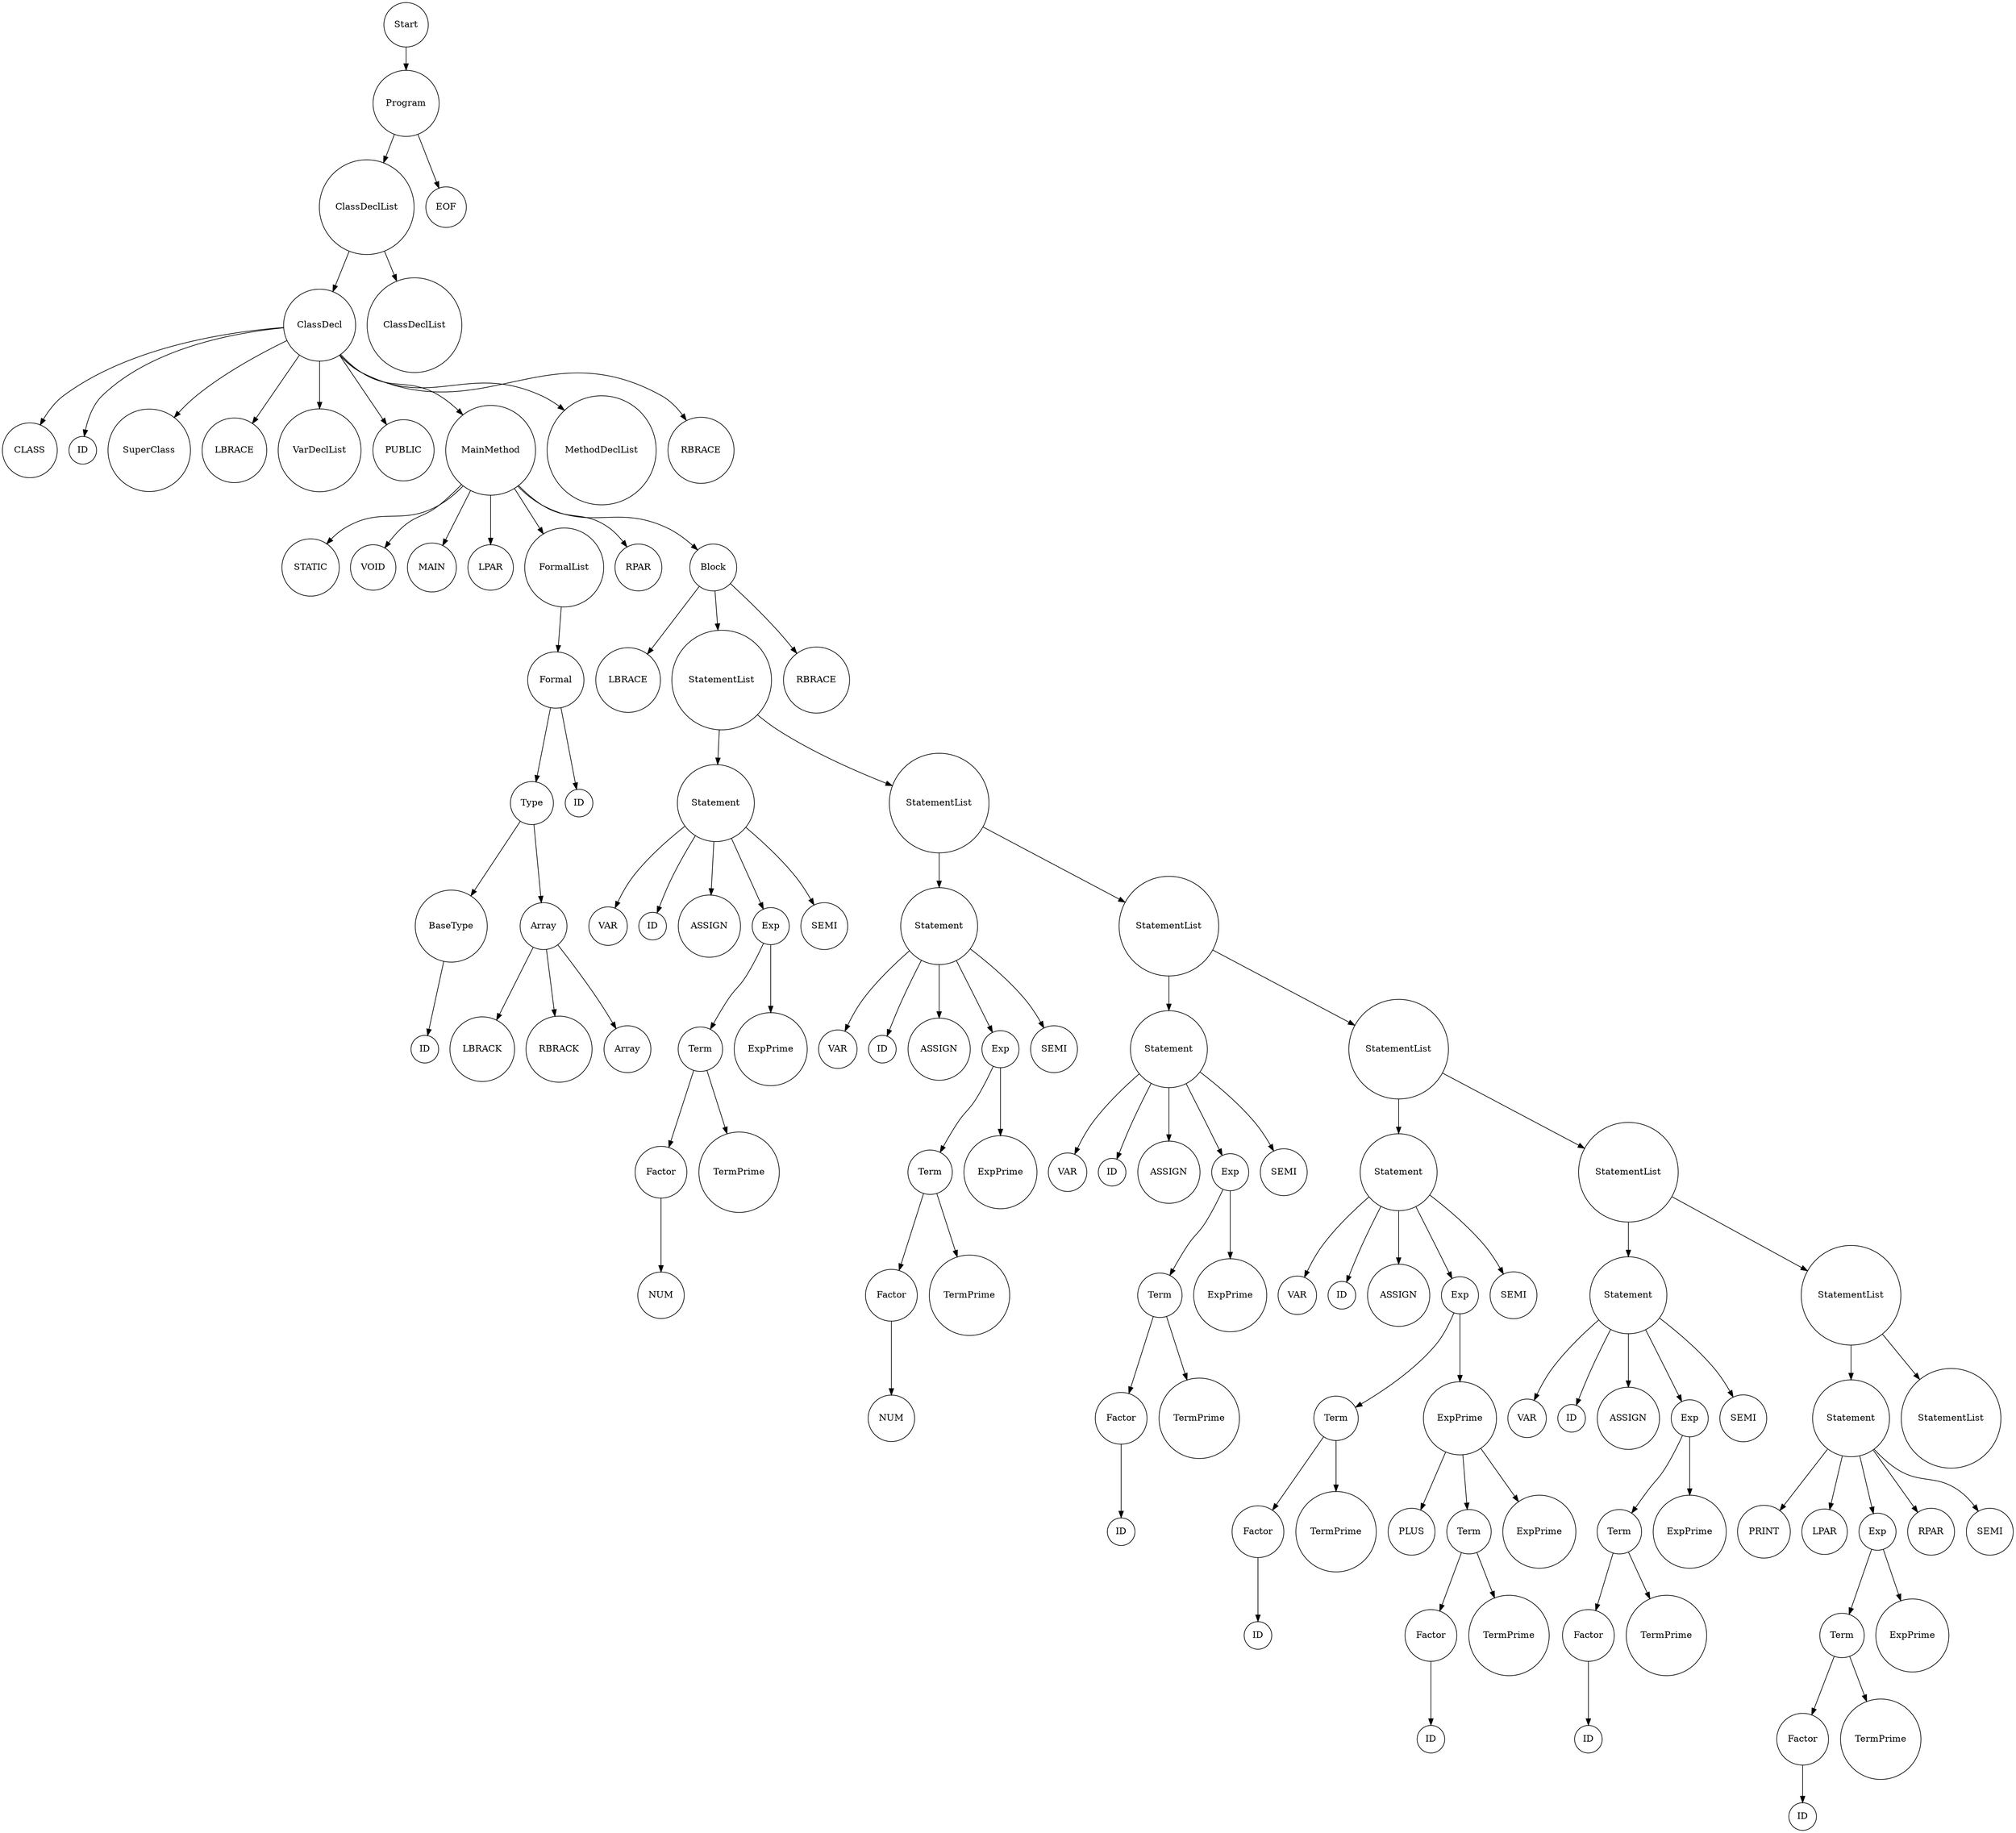 digraph G {
            rankdir=TB; // Tree-like top-bottom orientation
            node [shape=circle];
              node0 [label="Start"];
  node0_0 [label="Program"];
  node0 -> node0_0;
  node0_0_0 [label="ClassDeclList"];
  node0_0 -> node0_0_0;
  node0_0_0_0 [label="ClassDecl"];
  node0_0_0 -> node0_0_0_0;
  node0_0_0_0_0 [label="CLASS"];
  node0_0_0_0 -> node0_0_0_0_0;
  node0_0_0_0_1 [label="ID"];
  node0_0_0_0 -> node0_0_0_0_1;
  node0_0_0_0_2 [label="SuperClass"];
  node0_0_0_0 -> node0_0_0_0_2;
  node0_0_0_0_3 [label="LBRACE"];
  node0_0_0_0 -> node0_0_0_0_3;
  node0_0_0_0_4 [label="VarDeclList"];
  node0_0_0_0 -> node0_0_0_0_4;
  node0_0_0_0_5 [label="PUBLIC"];
  node0_0_0_0 -> node0_0_0_0_5;
  node0_0_0_0_6 [label="MainMethod"];
  node0_0_0_0 -> node0_0_0_0_6;
  node0_0_0_0_6_0 [label="STATIC"];
  node0_0_0_0_6 -> node0_0_0_0_6_0;
  node0_0_0_0_6_1 [label="VOID"];
  node0_0_0_0_6 -> node0_0_0_0_6_1;
  node0_0_0_0_6_2 [label="MAIN"];
  node0_0_0_0_6 -> node0_0_0_0_6_2;
  node0_0_0_0_6_3 [label="LPAR"];
  node0_0_0_0_6 -> node0_0_0_0_6_3;
  node0_0_0_0_6_4 [label="FormalList"];
  node0_0_0_0_6 -> node0_0_0_0_6_4;
  node0_0_0_0_6_4_0 [label="Formal"];
  node0_0_0_0_6_4 -> node0_0_0_0_6_4_0;
  node0_0_0_0_6_4_0_0 [label="Type"];
  node0_0_0_0_6_4_0 -> node0_0_0_0_6_4_0_0;
  node0_0_0_0_6_4_0_0_0 [label="BaseType"];
  node0_0_0_0_6_4_0_0 -> node0_0_0_0_6_4_0_0_0;
  node0_0_0_0_6_4_0_0_0_0 [label="ID"];
  node0_0_0_0_6_4_0_0_0 -> node0_0_0_0_6_4_0_0_0_0;
  node0_0_0_0_6_4_0_0_1 [label="Array"];
  node0_0_0_0_6_4_0_0 -> node0_0_0_0_6_4_0_0_1;
  node0_0_0_0_6_4_0_0_1_0 [label="LBRACK"];
  node0_0_0_0_6_4_0_0_1 -> node0_0_0_0_6_4_0_0_1_0;
  node0_0_0_0_6_4_0_0_1_1 [label="RBRACK"];
  node0_0_0_0_6_4_0_0_1 -> node0_0_0_0_6_4_0_0_1_1;
  node0_0_0_0_6_4_0_0_1_2 [label="Array"];
  node0_0_0_0_6_4_0_0_1 -> node0_0_0_0_6_4_0_0_1_2;
  node0_0_0_0_6_4_0_1 [label="ID"];
  node0_0_0_0_6_4_0 -> node0_0_0_0_6_4_0_1;
  node0_0_0_0_6_5 [label="RPAR"];
  node0_0_0_0_6 -> node0_0_0_0_6_5;
  node0_0_0_0_6_6 [label="Block"];
  node0_0_0_0_6 -> node0_0_0_0_6_6;
  node0_0_0_0_6_6_0 [label="LBRACE"];
  node0_0_0_0_6_6 -> node0_0_0_0_6_6_0;
  node0_0_0_0_6_6_1 [label="StatementList"];
  node0_0_0_0_6_6 -> node0_0_0_0_6_6_1;
  node0_0_0_0_6_6_1_0 [label="Statement"];
  node0_0_0_0_6_6_1 -> node0_0_0_0_6_6_1_0;
  node0_0_0_0_6_6_1_0_0 [label="VAR"];
  node0_0_0_0_6_6_1_0 -> node0_0_0_0_6_6_1_0_0;
  node0_0_0_0_6_6_1_0_1 [label="ID"];
  node0_0_0_0_6_6_1_0 -> node0_0_0_0_6_6_1_0_1;
  node0_0_0_0_6_6_1_0_2 [label="ASSIGN"];
  node0_0_0_0_6_6_1_0 -> node0_0_0_0_6_6_1_0_2;
  node0_0_0_0_6_6_1_0_3 [label="Exp"];
  node0_0_0_0_6_6_1_0 -> node0_0_0_0_6_6_1_0_3;
  node0_0_0_0_6_6_1_0_3_0 [label="Term"];
  node0_0_0_0_6_6_1_0_3 -> node0_0_0_0_6_6_1_0_3_0;
  node0_0_0_0_6_6_1_0_3_0_0 [label="Factor"];
  node0_0_0_0_6_6_1_0_3_0 -> node0_0_0_0_6_6_1_0_3_0_0;
  node0_0_0_0_6_6_1_0_3_0_0_0 [label="NUM"];
  node0_0_0_0_6_6_1_0_3_0_0 -> node0_0_0_0_6_6_1_0_3_0_0_0;
  node0_0_0_0_6_6_1_0_3_0_1 [label="TermPrime"];
  node0_0_0_0_6_6_1_0_3_0 -> node0_0_0_0_6_6_1_0_3_0_1;
  node0_0_0_0_6_6_1_0_3_1 [label="ExpPrime"];
  node0_0_0_0_6_6_1_0_3 -> node0_0_0_0_6_6_1_0_3_1;
  node0_0_0_0_6_6_1_0_4 [label="SEMI"];
  node0_0_0_0_6_6_1_0 -> node0_0_0_0_6_6_1_0_4;
  node0_0_0_0_6_6_1_1 [label="StatementList"];
  node0_0_0_0_6_6_1 -> node0_0_0_0_6_6_1_1;
  node0_0_0_0_6_6_1_1_0 [label="Statement"];
  node0_0_0_0_6_6_1_1 -> node0_0_0_0_6_6_1_1_0;
  node0_0_0_0_6_6_1_1_0_0 [label="VAR"];
  node0_0_0_0_6_6_1_1_0 -> node0_0_0_0_6_6_1_1_0_0;
  node0_0_0_0_6_6_1_1_0_1 [label="ID"];
  node0_0_0_0_6_6_1_1_0 -> node0_0_0_0_6_6_1_1_0_1;
  node0_0_0_0_6_6_1_1_0_2 [label="ASSIGN"];
  node0_0_0_0_6_6_1_1_0 -> node0_0_0_0_6_6_1_1_0_2;
  node0_0_0_0_6_6_1_1_0_3 [label="Exp"];
  node0_0_0_0_6_6_1_1_0 -> node0_0_0_0_6_6_1_1_0_3;
  node0_0_0_0_6_6_1_1_0_3_0 [label="Term"];
  node0_0_0_0_6_6_1_1_0_3 -> node0_0_0_0_6_6_1_1_0_3_0;
  node0_0_0_0_6_6_1_1_0_3_0_0 [label="Factor"];
  node0_0_0_0_6_6_1_1_0_3_0 -> node0_0_0_0_6_6_1_1_0_3_0_0;
  node0_0_0_0_6_6_1_1_0_3_0_0_0 [label="NUM"];
  node0_0_0_0_6_6_1_1_0_3_0_0 -> node0_0_0_0_6_6_1_1_0_3_0_0_0;
  node0_0_0_0_6_6_1_1_0_3_0_1 [label="TermPrime"];
  node0_0_0_0_6_6_1_1_0_3_0 -> node0_0_0_0_6_6_1_1_0_3_0_1;
  node0_0_0_0_6_6_1_1_0_3_1 [label="ExpPrime"];
  node0_0_0_0_6_6_1_1_0_3 -> node0_0_0_0_6_6_1_1_0_3_1;
  node0_0_0_0_6_6_1_1_0_4 [label="SEMI"];
  node0_0_0_0_6_6_1_1_0 -> node0_0_0_0_6_6_1_1_0_4;
  node0_0_0_0_6_6_1_1_1 [label="StatementList"];
  node0_0_0_0_6_6_1_1 -> node0_0_0_0_6_6_1_1_1;
  node0_0_0_0_6_6_1_1_1_0 [label="Statement"];
  node0_0_0_0_6_6_1_1_1 -> node0_0_0_0_6_6_1_1_1_0;
  node0_0_0_0_6_6_1_1_1_0_0 [label="VAR"];
  node0_0_0_0_6_6_1_1_1_0 -> node0_0_0_0_6_6_1_1_1_0_0;
  node0_0_0_0_6_6_1_1_1_0_1 [label="ID"];
  node0_0_0_0_6_6_1_1_1_0 -> node0_0_0_0_6_6_1_1_1_0_1;
  node0_0_0_0_6_6_1_1_1_0_2 [label="ASSIGN"];
  node0_0_0_0_6_6_1_1_1_0 -> node0_0_0_0_6_6_1_1_1_0_2;
  node0_0_0_0_6_6_1_1_1_0_3 [label="Exp"];
  node0_0_0_0_6_6_1_1_1_0 -> node0_0_0_0_6_6_1_1_1_0_3;
  node0_0_0_0_6_6_1_1_1_0_3_0 [label="Term"];
  node0_0_0_0_6_6_1_1_1_0_3 -> node0_0_0_0_6_6_1_1_1_0_3_0;
  node0_0_0_0_6_6_1_1_1_0_3_0_0 [label="Factor"];
  node0_0_0_0_6_6_1_1_1_0_3_0 -> node0_0_0_0_6_6_1_1_1_0_3_0_0;
  node0_0_0_0_6_6_1_1_1_0_3_0_0_0 [label="ID"];
  node0_0_0_0_6_6_1_1_1_0_3_0_0 -> node0_0_0_0_6_6_1_1_1_0_3_0_0_0;
  node0_0_0_0_6_6_1_1_1_0_3_0_1 [label="TermPrime"];
  node0_0_0_0_6_6_1_1_1_0_3_0 -> node0_0_0_0_6_6_1_1_1_0_3_0_1;
  node0_0_0_0_6_6_1_1_1_0_3_1 [label="ExpPrime"];
  node0_0_0_0_6_6_1_1_1_0_3 -> node0_0_0_0_6_6_1_1_1_0_3_1;
  node0_0_0_0_6_6_1_1_1_0_4 [label="SEMI"];
  node0_0_0_0_6_6_1_1_1_0 -> node0_0_0_0_6_6_1_1_1_0_4;
  node0_0_0_0_6_6_1_1_1_1 [label="StatementList"];
  node0_0_0_0_6_6_1_1_1 -> node0_0_0_0_6_6_1_1_1_1;
  node0_0_0_0_6_6_1_1_1_1_0 [label="Statement"];
  node0_0_0_0_6_6_1_1_1_1 -> node0_0_0_0_6_6_1_1_1_1_0;
  node0_0_0_0_6_6_1_1_1_1_0_0 [label="VAR"];
  node0_0_0_0_6_6_1_1_1_1_0 -> node0_0_0_0_6_6_1_1_1_1_0_0;
  node0_0_0_0_6_6_1_1_1_1_0_1 [label="ID"];
  node0_0_0_0_6_6_1_1_1_1_0 -> node0_0_0_0_6_6_1_1_1_1_0_1;
  node0_0_0_0_6_6_1_1_1_1_0_2 [label="ASSIGN"];
  node0_0_0_0_6_6_1_1_1_1_0 -> node0_0_0_0_6_6_1_1_1_1_0_2;
  node0_0_0_0_6_6_1_1_1_1_0_3 [label="Exp"];
  node0_0_0_0_6_6_1_1_1_1_0 -> node0_0_0_0_6_6_1_1_1_1_0_3;
  node0_0_0_0_6_6_1_1_1_1_0_3_0 [label="Term"];
  node0_0_0_0_6_6_1_1_1_1_0_3 -> node0_0_0_0_6_6_1_1_1_1_0_3_0;
  node0_0_0_0_6_6_1_1_1_1_0_3_0_0 [label="Factor"];
  node0_0_0_0_6_6_1_1_1_1_0_3_0 -> node0_0_0_0_6_6_1_1_1_1_0_3_0_0;
  node0_0_0_0_6_6_1_1_1_1_0_3_0_0_0 [label="ID"];
  node0_0_0_0_6_6_1_1_1_1_0_3_0_0 -> node0_0_0_0_6_6_1_1_1_1_0_3_0_0_0;
  node0_0_0_0_6_6_1_1_1_1_0_3_0_1 [label="TermPrime"];
  node0_0_0_0_6_6_1_1_1_1_0_3_0 -> node0_0_0_0_6_6_1_1_1_1_0_3_0_1;
  node0_0_0_0_6_6_1_1_1_1_0_3_1 [label="ExpPrime"];
  node0_0_0_0_6_6_1_1_1_1_0_3 -> node0_0_0_0_6_6_1_1_1_1_0_3_1;
  node0_0_0_0_6_6_1_1_1_1_0_3_1_0 [label="PLUS"];
  node0_0_0_0_6_6_1_1_1_1_0_3_1 -> node0_0_0_0_6_6_1_1_1_1_0_3_1_0;
  node0_0_0_0_6_6_1_1_1_1_0_3_1_1 [label="Term"];
  node0_0_0_0_6_6_1_1_1_1_0_3_1 -> node0_0_0_0_6_6_1_1_1_1_0_3_1_1;
  node0_0_0_0_6_6_1_1_1_1_0_3_1_1_0 [label="Factor"];
  node0_0_0_0_6_6_1_1_1_1_0_3_1_1 -> node0_0_0_0_6_6_1_1_1_1_0_3_1_1_0;
  node0_0_0_0_6_6_1_1_1_1_0_3_1_1_0_0 [label="ID"];
  node0_0_0_0_6_6_1_1_1_1_0_3_1_1_0 -> node0_0_0_0_6_6_1_1_1_1_0_3_1_1_0_0;
  node0_0_0_0_6_6_1_1_1_1_0_3_1_1_1 [label="TermPrime"];
  node0_0_0_0_6_6_1_1_1_1_0_3_1_1 -> node0_0_0_0_6_6_1_1_1_1_0_3_1_1_1;
  node0_0_0_0_6_6_1_1_1_1_0_3_1_2 [label="ExpPrime"];
  node0_0_0_0_6_6_1_1_1_1_0_3_1 -> node0_0_0_0_6_6_1_1_1_1_0_3_1_2;
  node0_0_0_0_6_6_1_1_1_1_0_4 [label="SEMI"];
  node0_0_0_0_6_6_1_1_1_1_0 -> node0_0_0_0_6_6_1_1_1_1_0_4;
  node0_0_0_0_6_6_1_1_1_1_1 [label="StatementList"];
  node0_0_0_0_6_6_1_1_1_1 -> node0_0_0_0_6_6_1_1_1_1_1;
  node0_0_0_0_6_6_1_1_1_1_1_0 [label="Statement"];
  node0_0_0_0_6_6_1_1_1_1_1 -> node0_0_0_0_6_6_1_1_1_1_1_0;
  node0_0_0_0_6_6_1_1_1_1_1_0_0 [label="VAR"];
  node0_0_0_0_6_6_1_1_1_1_1_0 -> node0_0_0_0_6_6_1_1_1_1_1_0_0;
  node0_0_0_0_6_6_1_1_1_1_1_0_1 [label="ID"];
  node0_0_0_0_6_6_1_1_1_1_1_0 -> node0_0_0_0_6_6_1_1_1_1_1_0_1;
  node0_0_0_0_6_6_1_1_1_1_1_0_2 [label="ASSIGN"];
  node0_0_0_0_6_6_1_1_1_1_1_0 -> node0_0_0_0_6_6_1_1_1_1_1_0_2;
  node0_0_0_0_6_6_1_1_1_1_1_0_3 [label="Exp"];
  node0_0_0_0_6_6_1_1_1_1_1_0 -> node0_0_0_0_6_6_1_1_1_1_1_0_3;
  node0_0_0_0_6_6_1_1_1_1_1_0_3_0 [label="Term"];
  node0_0_0_0_6_6_1_1_1_1_1_0_3 -> node0_0_0_0_6_6_1_1_1_1_1_0_3_0;
  node0_0_0_0_6_6_1_1_1_1_1_0_3_0_0 [label="Factor"];
  node0_0_0_0_6_6_1_1_1_1_1_0_3_0 -> node0_0_0_0_6_6_1_1_1_1_1_0_3_0_0;
  node0_0_0_0_6_6_1_1_1_1_1_0_3_0_0_0 [label="ID"];
  node0_0_0_0_6_6_1_1_1_1_1_0_3_0_0 -> node0_0_0_0_6_6_1_1_1_1_1_0_3_0_0_0;
  node0_0_0_0_6_6_1_1_1_1_1_0_3_0_1 [label="TermPrime"];
  node0_0_0_0_6_6_1_1_1_1_1_0_3_0 -> node0_0_0_0_6_6_1_1_1_1_1_0_3_0_1;
  node0_0_0_0_6_6_1_1_1_1_1_0_3_1 [label="ExpPrime"];
  node0_0_0_0_6_6_1_1_1_1_1_0_3 -> node0_0_0_0_6_6_1_1_1_1_1_0_3_1;
  node0_0_0_0_6_6_1_1_1_1_1_0_4 [label="SEMI"];
  node0_0_0_0_6_6_1_1_1_1_1_0 -> node0_0_0_0_6_6_1_1_1_1_1_0_4;
  node0_0_0_0_6_6_1_1_1_1_1_1 [label="StatementList"];
  node0_0_0_0_6_6_1_1_1_1_1 -> node0_0_0_0_6_6_1_1_1_1_1_1;
  node0_0_0_0_6_6_1_1_1_1_1_1_0 [label="Statement"];
  node0_0_0_0_6_6_1_1_1_1_1_1 -> node0_0_0_0_6_6_1_1_1_1_1_1_0;
  node0_0_0_0_6_6_1_1_1_1_1_1_0_0 [label="PRINT"];
  node0_0_0_0_6_6_1_1_1_1_1_1_0 -> node0_0_0_0_6_6_1_1_1_1_1_1_0_0;
  node0_0_0_0_6_6_1_1_1_1_1_1_0_1 [label="LPAR"];
  node0_0_0_0_6_6_1_1_1_1_1_1_0 -> node0_0_0_0_6_6_1_1_1_1_1_1_0_1;
  node0_0_0_0_6_6_1_1_1_1_1_1_0_2 [label="Exp"];
  node0_0_0_0_6_6_1_1_1_1_1_1_0 -> node0_0_0_0_6_6_1_1_1_1_1_1_0_2;
  node0_0_0_0_6_6_1_1_1_1_1_1_0_2_0 [label="Term"];
  node0_0_0_0_6_6_1_1_1_1_1_1_0_2 -> node0_0_0_0_6_6_1_1_1_1_1_1_0_2_0;
  node0_0_0_0_6_6_1_1_1_1_1_1_0_2_0_0 [label="Factor"];
  node0_0_0_0_6_6_1_1_1_1_1_1_0_2_0 -> node0_0_0_0_6_6_1_1_1_1_1_1_0_2_0_0;
  node0_0_0_0_6_6_1_1_1_1_1_1_0_2_0_0_0 [label="ID"];
  node0_0_0_0_6_6_1_1_1_1_1_1_0_2_0_0 -> node0_0_0_0_6_6_1_1_1_1_1_1_0_2_0_0_0;
  node0_0_0_0_6_6_1_1_1_1_1_1_0_2_0_1 [label="TermPrime"];
  node0_0_0_0_6_6_1_1_1_1_1_1_0_2_0 -> node0_0_0_0_6_6_1_1_1_1_1_1_0_2_0_1;
  node0_0_0_0_6_6_1_1_1_1_1_1_0_2_1 [label="ExpPrime"];
  node0_0_0_0_6_6_1_1_1_1_1_1_0_2 -> node0_0_0_0_6_6_1_1_1_1_1_1_0_2_1;
  node0_0_0_0_6_6_1_1_1_1_1_1_0_3 [label="RPAR"];
  node0_0_0_0_6_6_1_1_1_1_1_1_0 -> node0_0_0_0_6_6_1_1_1_1_1_1_0_3;
  node0_0_0_0_6_6_1_1_1_1_1_1_0_4 [label="SEMI"];
  node0_0_0_0_6_6_1_1_1_1_1_1_0 -> node0_0_0_0_6_6_1_1_1_1_1_1_0_4;
  node0_0_0_0_6_6_1_1_1_1_1_1_1 [label="StatementList"];
  node0_0_0_0_6_6_1_1_1_1_1_1 -> node0_0_0_0_6_6_1_1_1_1_1_1_1;
  node0_0_0_0_6_6_2 [label="RBRACE"];
  node0_0_0_0_6_6 -> node0_0_0_0_6_6_2;
  node0_0_0_0_7 [label="MethodDeclList"];
  node0_0_0_0 -> node0_0_0_0_7;
  node0_0_0_0_8 [label="RBRACE"];
  node0_0_0_0 -> node0_0_0_0_8;
  node0_0_0_1 [label="ClassDeclList"];
  node0_0_0 -> node0_0_0_1;
  node0_0_1 [label="EOF"];
  node0_0 -> node0_0_1;
        }